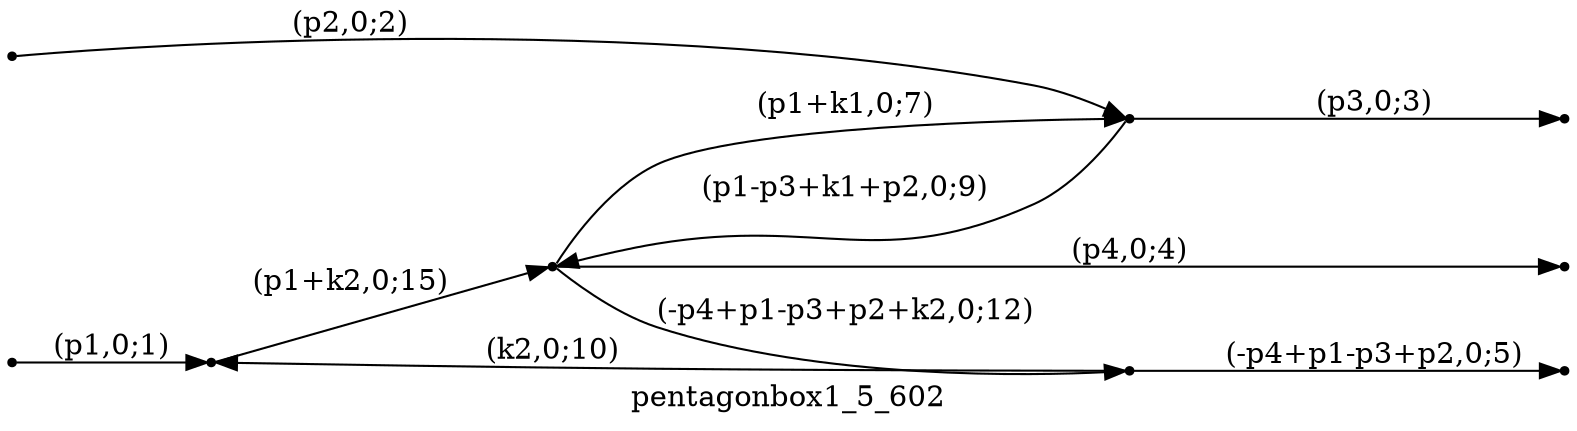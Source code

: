 digraph pentagonbox1_5_602 {
  label="pentagonbox1_5_602";
  rankdir="LR";
  subgraph edges {
    -1 -> 4 [label="(p1,0;1)"];
    -2 -> 1 [label="(p2,0;2)"];
    1 -> -3 [label="(p3,0;3)"];
    3 -> -4 [label="(p4,0;4)"];
    2 -> -5 [label="(-p4+p1-p3+p2,0;5)"];
    3 -> 1 [label="(p1+k1,0;7)"];
    1 -> 3 [label="(p1-p3+k1+p2,0;9)"];
    2 -> 4 [label="(k2,0;10)"];
    3 -> 2 [label="(-p4+p1-p3+p2+k2,0;12)"];
    4 -> 3 [label="(p1+k2,0;15)"];
  }
  subgraph incoming { rank="source"; -1; -2; }
  subgraph outgoing { rank="sink"; -3; -4; -5; }
-5 [shape=point];
-4 [shape=point];
-3 [shape=point];
-2 [shape=point];
-1 [shape=point];
1 [shape=point];
2 [shape=point];
3 [shape=point];
4 [shape=point];
}

